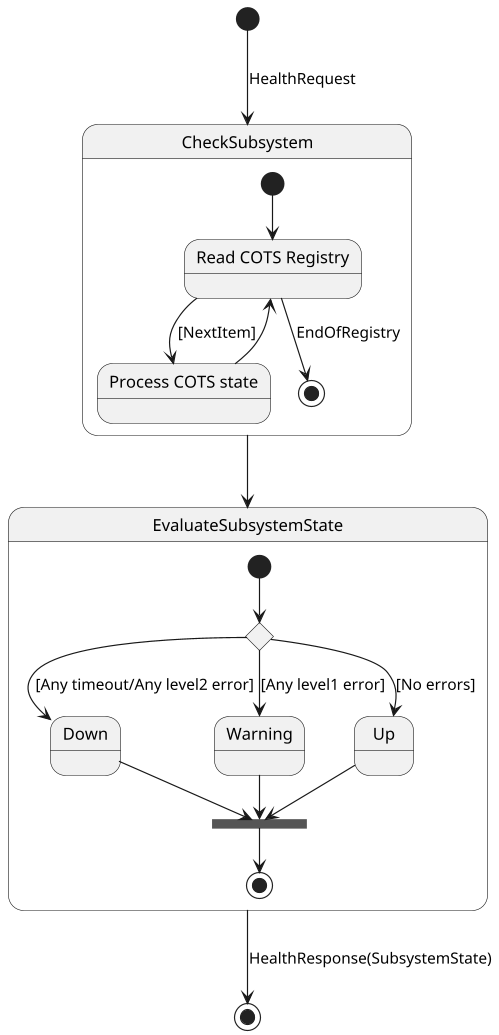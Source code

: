 @startuml
scale 500 width

[*] --> CheckSubsystem : HealthRequest

state CheckSubsystem {

state "Read COTS Registry" as ReadRegistry
state "Process COTS state" as ProcessState

[*] --> ReadRegistry
ReadRegistry --> ProcessState : [NextItem]
ProcessState --> ReadRegistry
ReadRegistry --> [*] : EndOfRegistry
}

state EvaluateSubsystemState {

state c <<choice>>
state j <<join>>

[*] --> c
c --> Down : [Any timeout/Any level2 error]
c --> Warning : [Any level1 error]
c --> Up : [No errors]
Down --> j
Warning --> j
Up --> j
j --> [*]
}

CheckSubsystem --> EvaluateSubsystemState

EvaluateSubsystemState --> [*] : HealthResponse(SubsystemState)

@enduml